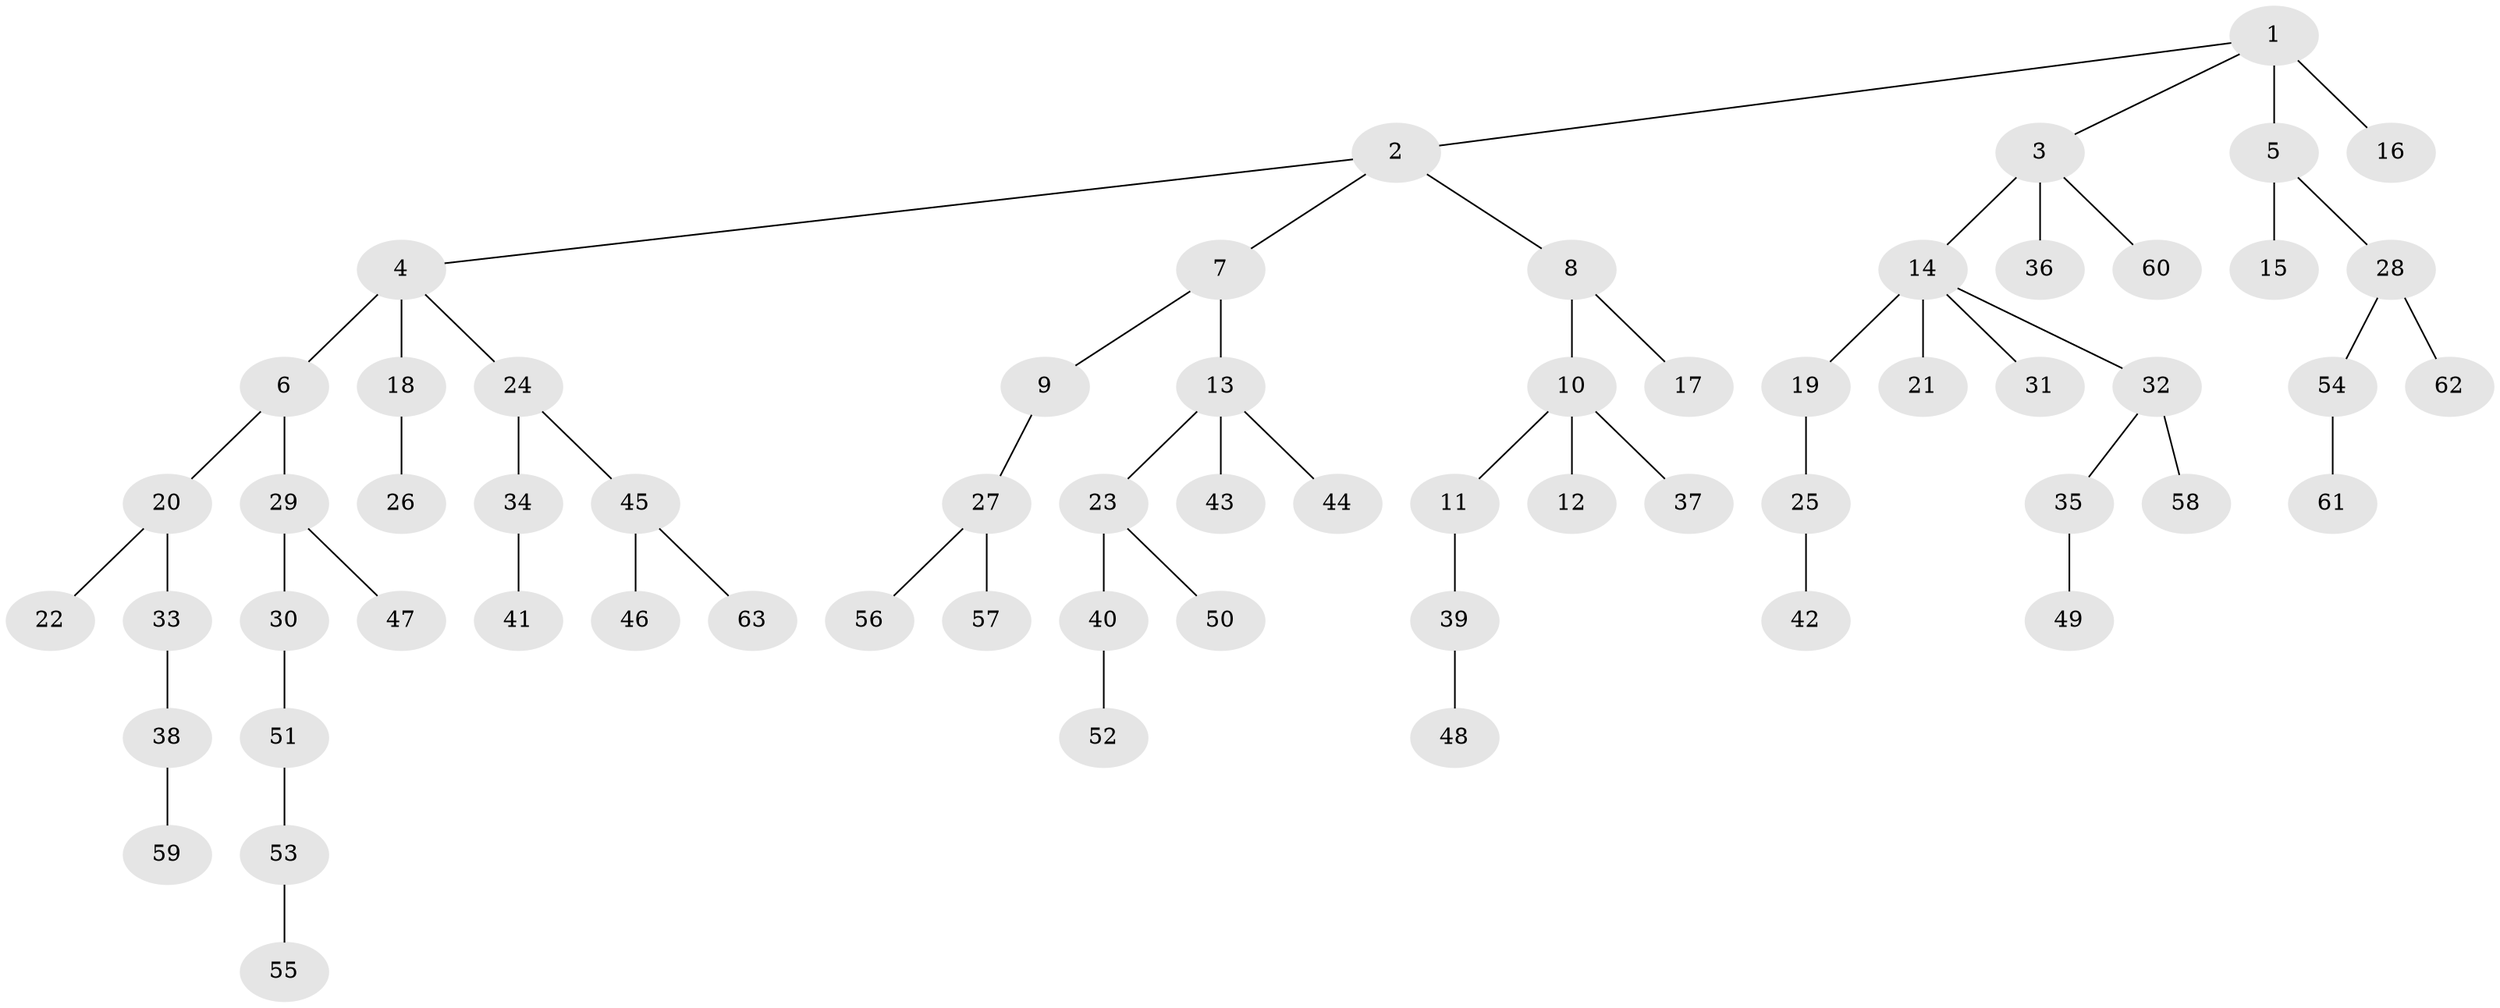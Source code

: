 // original degree distribution, {4: 0.09917355371900827, 5: 0.008264462809917356, 3: 0.18181818181818182, 6: 0.01652892561983471, 2: 0.2066115702479339, 1: 0.48760330578512395}
// Generated by graph-tools (version 1.1) at 2025/52/03/04/25 22:52:04]
// undirected, 63 vertices, 62 edges
graph export_dot {
  node [color=gray90,style=filled];
  1;
  2;
  3;
  4;
  5;
  6;
  7;
  8;
  9;
  10;
  11;
  12;
  13;
  14;
  15;
  16;
  17;
  18;
  19;
  20;
  21;
  22;
  23;
  24;
  25;
  26;
  27;
  28;
  29;
  30;
  31;
  32;
  33;
  34;
  35;
  36;
  37;
  38;
  39;
  40;
  41;
  42;
  43;
  44;
  45;
  46;
  47;
  48;
  49;
  50;
  51;
  52;
  53;
  54;
  55;
  56;
  57;
  58;
  59;
  60;
  61;
  62;
  63;
  1 -- 2 [weight=1.0];
  1 -- 3 [weight=1.0];
  1 -- 5 [weight=1.0];
  1 -- 16 [weight=2.0];
  2 -- 4 [weight=1.0];
  2 -- 7 [weight=1.0];
  2 -- 8 [weight=1.0];
  3 -- 14 [weight=1.0];
  3 -- 36 [weight=2.0];
  3 -- 60 [weight=1.0];
  4 -- 6 [weight=1.0];
  4 -- 18 [weight=2.0];
  4 -- 24 [weight=1.0];
  5 -- 15 [weight=2.0];
  5 -- 28 [weight=1.0];
  6 -- 20 [weight=1.0];
  6 -- 29 [weight=1.0];
  7 -- 9 [weight=1.0];
  7 -- 13 [weight=3.0];
  8 -- 10 [weight=1.0];
  8 -- 17 [weight=1.0];
  9 -- 27 [weight=1.0];
  10 -- 11 [weight=1.0];
  10 -- 12 [weight=2.0];
  10 -- 37 [weight=1.0];
  11 -- 39 [weight=1.0];
  13 -- 23 [weight=1.0];
  13 -- 43 [weight=1.0];
  13 -- 44 [weight=1.0];
  14 -- 19 [weight=1.0];
  14 -- 21 [weight=1.0];
  14 -- 31 [weight=1.0];
  14 -- 32 [weight=1.0];
  18 -- 26 [weight=1.0];
  19 -- 25 [weight=1.0];
  20 -- 22 [weight=1.0];
  20 -- 33 [weight=1.0];
  23 -- 40 [weight=1.0];
  23 -- 50 [weight=1.0];
  24 -- 34 [weight=1.0];
  24 -- 45 [weight=1.0];
  25 -- 42 [weight=3.0];
  27 -- 56 [weight=1.0];
  27 -- 57 [weight=2.0];
  28 -- 54 [weight=1.0];
  28 -- 62 [weight=1.0];
  29 -- 30 [weight=2.0];
  29 -- 47 [weight=1.0];
  30 -- 51 [weight=1.0];
  32 -- 35 [weight=1.0];
  32 -- 58 [weight=1.0];
  33 -- 38 [weight=1.0];
  34 -- 41 [weight=1.0];
  35 -- 49 [weight=1.0];
  38 -- 59 [weight=1.0];
  39 -- 48 [weight=2.0];
  40 -- 52 [weight=1.0];
  45 -- 46 [weight=1.0];
  45 -- 63 [weight=1.0];
  51 -- 53 [weight=1.0];
  53 -- 55 [weight=1.0];
  54 -- 61 [weight=1.0];
}
